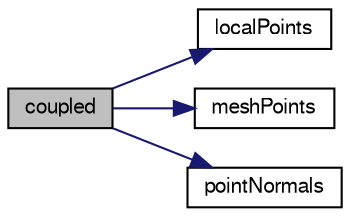 digraph "coupled"
{
  bgcolor="transparent";
  edge [fontname="FreeSans",fontsize="10",labelfontname="FreeSans",labelfontsize="10"];
  node [fontname="FreeSans",fontsize="10",shape=record];
  rankdir="LR";
  Node56 [label="coupled",height=0.2,width=0.4,color="black", fillcolor="grey75", style="filled", fontcolor="black"];
  Node56 -> Node57 [color="midnightblue",fontsize="10",style="solid",fontname="FreeSans"];
  Node57 [label="localPoints",height=0.2,width=0.4,color="black",URL="$a27326.html#a9e6a7aee94f7a61d9d191bc4d71b17bc",tooltip="Return mesh points. "];
  Node56 -> Node58 [color="midnightblue",fontsize="10",style="solid",fontname="FreeSans"];
  Node58 [label="meshPoints",height=0.2,width=0.4,color="black",URL="$a27326.html#a4992400dee839db71b7cbc565603c335",tooltip="Return mesh points. "];
  Node56 -> Node59 [color="midnightblue",fontsize="10",style="solid",fontname="FreeSans"];
  Node59 [label="pointNormals",height=0.2,width=0.4,color="black",URL="$a27326.html#a2e5e3f314a33bd35f36f014d933eeb57",tooltip="Return point normals. "];
}
